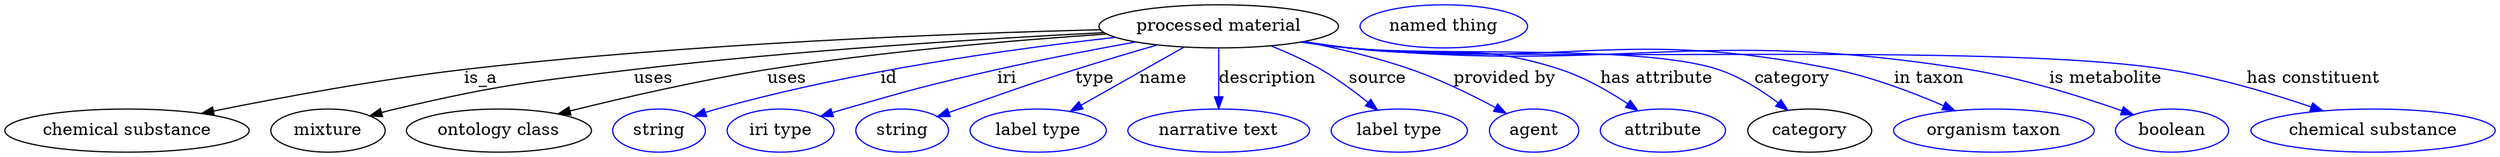 digraph {
	graph [bb="0,0,2066.8,123"];
	node [label="\N"];
	"processed material"	[height=0.5,
		label="processed material",
		pos="1008.4,105",
		width=2.7623];
	"chemical substance"	[height=0.5,
		pos="101.39,18",
		width=2.8164];
	"processed material" -> "chemical substance"	[label=is_a,
		lp="395.39,61.5",
		pos="e,163.35,32.287 910.06,102.19 786.34,99.059 567.51,90.732 381.39,69 310.14,60.68 229.58,45.701 173.23,34.3"];
	mixture	[height=0.5,
		pos="268.39,18",
		width=1.3179];
	"processed material" -> mixture	[label=uses,
		lp="538.89,61.5",
		pos="e,303.15,30.315 913.15,99.771 814.99,94.796 657.63,85.104 522.39,69 433.8,58.451 411.26,56.333 324.39,36 320.6,35.114 316.7,34.112 \
312.79,33.05"];
	"ontology class"	[height=0.5,
		pos="410.39,18",
		width=2.1304];
	"processed material" -> "ontology class"	[label=uses,
		lp="649.89,61.5",
		pos="e,459.64,31.943 915.13,98.611 839,93.418 728.82,84.088 633.39,69 577.28,60.128 514.18,45.541 469.46,34.406"];
	id	[color=blue,
		height=0.5,
		label=string,
		pos="543.39,18",
		width=1.0652];
	"processed material" -> id	[color=blue,
		label=id,
		lp="734.39,61.5",
		pos="e,572.39,29.948 922.49,95.787 837.3,86.295 703.62,67.753 591.39,36 588.29,35.121 585.09,34.148 581.89,33.124",
		style=solid];
	iri	[color=blue,
		height=0.5,
		label="iri type",
		pos="644.39,18",
		width=1.2277];
	"processed material" -> iri	[color=blue,
		label=iri,
		lp="832.39,61.5",
		pos="e,678.02,29.865 939.13,91.98 904.55,85.684 862.14,77.522 824.39,69 767.92,56.251 754.02,52.03 698.39,36 694.88,34.988 691.25,33.911 \
687.61,32.81",
		style=solid];
	type	[color=blue,
		height=0.5,
		label=string,
		pos="745.39,18",
		width=1.0652];
	"processed material" -> type	[color=blue,
		label=type,
		lp="905.39,61.5",
		pos="e,774.69,29.697 957.29,89.479 936.2,83.356 911.56,76.028 889.39,69 845.98,55.239 835.36,51.079 792.39,36 789.7,35.057 786.93,34.077 \
784.15,33.084",
		style=solid];
	name	[color=blue,
		height=0.5,
		label="label type",
		pos="858.39,18",
		width=1.5707];
	"processed material" -> name	[color=blue,
		label=name,
		lp="962.39,61.5",
		pos="e,885.21,34.196 979.47,87.611 955.1,73.802 920.13,53.988 894.04,39.199",
		style=solid];
	description	[color=blue,
		height=0.5,
		label="narrative text",
		pos="1008.4,18",
		width=2.0943];
	"processed material" -> description	[color=blue,
		label=description,
		lp="1048.9,61.5",
		pos="e,1008.4,36.175 1008.4,86.799 1008.4,75.163 1008.4,59.548 1008.4,46.237",
		style=solid];
	source	[color=blue,
		height=0.5,
		label="label type",
		pos="1158.4,18",
		width=1.5707];
	"processed material" -> source	[color=blue,
		label=source,
		lp="1140.4,61.5",
		pos="e,1140.3,35.051 1051.8,88.695 1065.5,83.205 1080.4,76.495 1093.4,69 1107,61.158 1120.9,50.798 1132.4,41.543",
		style=solid];
	"provided by"	[color=blue,
		height=0.5,
		label=agent,
		pos="1270.4,18",
		width=1.0291];
	"processed material" -> "provided by"	[color=blue,
		label="provided by",
		lp="1245.9,61.5",
		pos="e,1247.2,32.385 1079.1,92.335 1107.3,86.705 1139.8,78.972 1168.4,69 1192.7,60.534 1218.7,47.726 1238.3,37.192",
		style=solid];
	"has attribute"	[color=blue,
		height=0.5,
		label=attribute,
		pos="1377.4,18",
		width=1.4443];
	"processed material" -> "has attribute"	[color=blue,
		label="has attribute",
		lp="1372.4,61.5",
		pos="e,1356.6,34.687 1079.2,92.294 1091.6,90.407 1104.3,88.563 1116.4,87 1194.4,76.883 1217.7,93.497 1292.4,69 1312.1,62.535 1332.2,50.983 \
1347.9,40.61",
		style=solid];
	category	[height=0.5,
		pos="1498.4,18",
		width=1.4263];
	"processed material" -> category	[color=blue,
		label=category,
		lp="1483.9,61.5",
		pos="e,1480.5,34.983 1077.7,92.068 1090.5,90.149 1103.8,88.352 1116.4,87 1184.3,79.678 1358.6,90.71 1423.4,69 1441.2,63.03 1458.8,51.66 \
1472.5,41.269",
		style=solid];
	"in taxon"	[color=blue,
		height=0.5,
		label="organism taxon",
		pos="1651.4,18",
		width=2.3109];
	"processed material" -> "in taxon"	[color=blue,
		label="in taxon",
		lp="1597.4,61.5",
		pos="e,1618.9,34.638 1077.4,91.968 1090.3,90.046 1103.7,88.274 1116.4,87 1294.8,69.033 1343.8,105.21 1519.4,69 1550.6,62.571 1584.1,49.792 \
1609.6,38.763",
		style=solid];
	"is metabolite"	[color=blue,
		height=0.5,
		label=boolean,
		pos="1799.4,18",
		width=1.2999];
	"processed material" -> "is metabolite"	[color=blue,
		label="is metabolite",
		lp="1744.4,61.5",
		pos="e,1767.3,31.2 1077.1,91.911 1090.1,89.982 1103.6,88.223 1116.4,87 1343.9,65.188 1404.7,105.32 1630.4,69 1674.8,61.854 1723.9,46.43 \
1757.7,34.59",
		style=solid];
	"has constituent"	[color=blue,
		height=0.5,
		label="chemical substance",
		pos="1965.4,18",
		width=2.8164];
	"processed material" -> "has constituent"	[color=blue,
		label="has constituent",
		lp="1916.9,61.5",
		pos="e,1923.8,34.525 1076.8,91.865 1089.9,89.928 1103.5,88.177 1116.4,87 1266.7,73.236 1646.3,92.493 1795.4,69 1836.2,62.572 1880.9,49.136 \
1914.3,37.809",
		style=solid];
	"named thing_category"	[color=blue,
		height=0.5,
		label="named thing",
		pos="1195.4,105",
		width=1.9318];
}
